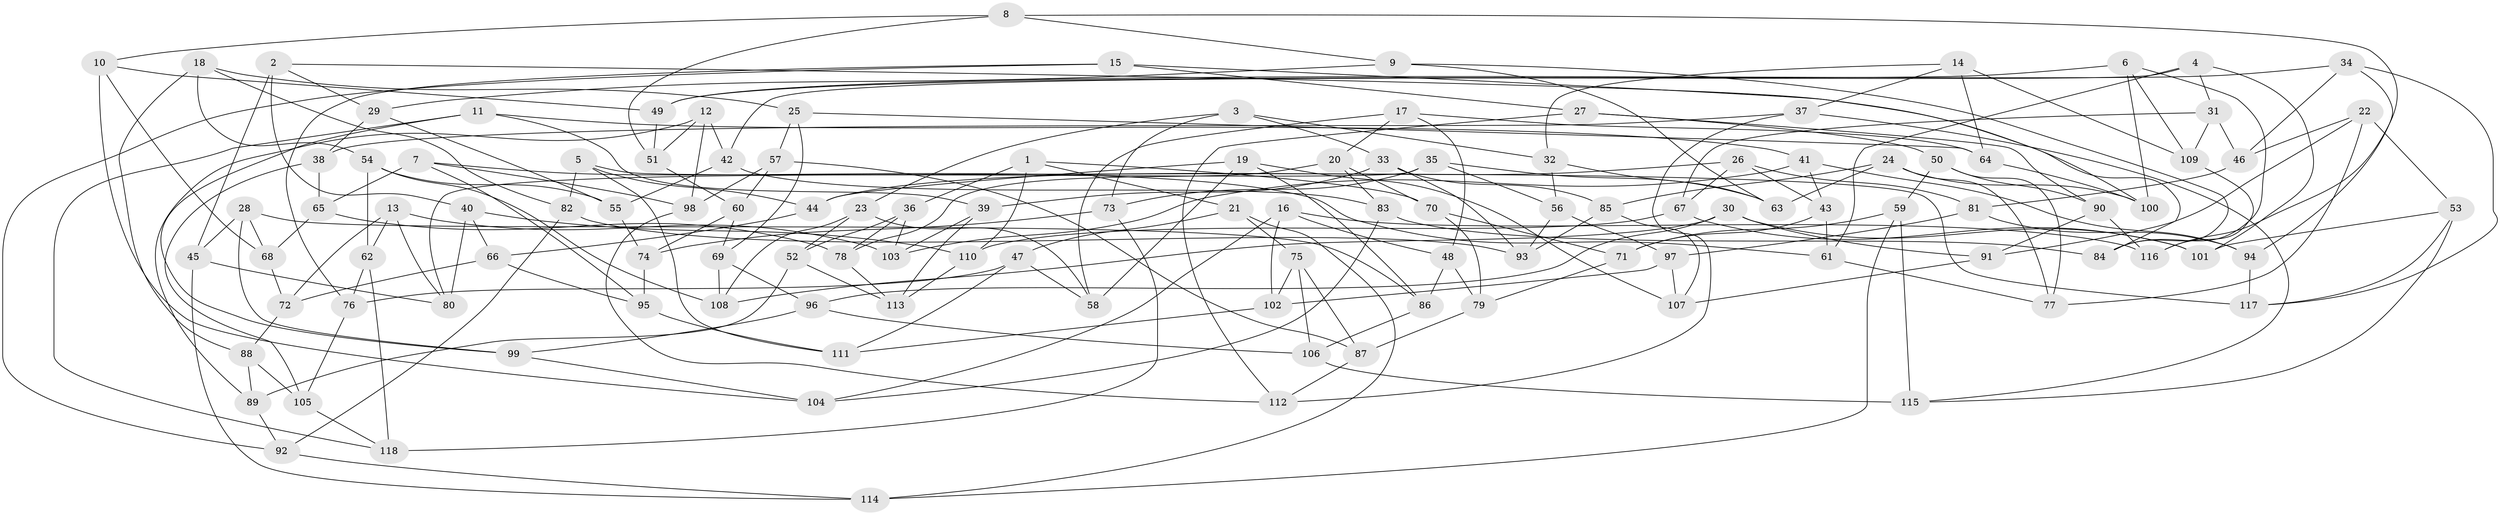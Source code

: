 // Generated by graph-tools (version 1.1) at 2025/56/03/09/25 04:56:26]
// undirected, 118 vertices, 236 edges
graph export_dot {
graph [start="1"]
  node [color=gray90,style=filled];
  1;
  2;
  3;
  4;
  5;
  6;
  7;
  8;
  9;
  10;
  11;
  12;
  13;
  14;
  15;
  16;
  17;
  18;
  19;
  20;
  21;
  22;
  23;
  24;
  25;
  26;
  27;
  28;
  29;
  30;
  31;
  32;
  33;
  34;
  35;
  36;
  37;
  38;
  39;
  40;
  41;
  42;
  43;
  44;
  45;
  46;
  47;
  48;
  49;
  50;
  51;
  52;
  53;
  54;
  55;
  56;
  57;
  58;
  59;
  60;
  61;
  62;
  63;
  64;
  65;
  66;
  67;
  68;
  69;
  70;
  71;
  72;
  73;
  74;
  75;
  76;
  77;
  78;
  79;
  80;
  81;
  82;
  83;
  84;
  85;
  86;
  87;
  88;
  89;
  90;
  91;
  92;
  93;
  94;
  95;
  96;
  97;
  98;
  99;
  100;
  101;
  102;
  103;
  104;
  105;
  106;
  107;
  108;
  109;
  110;
  111;
  112;
  113;
  114;
  115;
  116;
  117;
  118;
  1 -- 21;
  1 -- 70;
  1 -- 36;
  1 -- 110;
  2 -- 29;
  2 -- 84;
  2 -- 40;
  2 -- 45;
  3 -- 32;
  3 -- 23;
  3 -- 33;
  3 -- 73;
  4 -- 31;
  4 -- 42;
  4 -- 101;
  4 -- 61;
  5 -- 117;
  5 -- 44;
  5 -- 82;
  5 -- 111;
  6 -- 49;
  6 -- 109;
  6 -- 100;
  6 -- 84;
  7 -- 95;
  7 -- 61;
  7 -- 98;
  7 -- 65;
  8 -- 9;
  8 -- 51;
  8 -- 116;
  8 -- 10;
  9 -- 29;
  9 -- 84;
  9 -- 63;
  10 -- 68;
  10 -- 104;
  10 -- 49;
  11 -- 39;
  11 -- 41;
  11 -- 118;
  11 -- 99;
  12 -- 98;
  12 -- 42;
  12 -- 51;
  12 -- 89;
  13 -- 62;
  13 -- 72;
  13 -- 103;
  13 -- 80;
  14 -- 64;
  14 -- 37;
  14 -- 109;
  14 -- 32;
  15 -- 92;
  15 -- 76;
  15 -- 100;
  15 -- 27;
  16 -- 104;
  16 -- 116;
  16 -- 102;
  16 -- 48;
  17 -- 58;
  17 -- 64;
  17 -- 48;
  17 -- 20;
  18 -- 88;
  18 -- 82;
  18 -- 25;
  18 -- 54;
  19 -- 86;
  19 -- 58;
  19 -- 44;
  19 -- 107;
  20 -- 70;
  20 -- 78;
  20 -- 83;
  21 -- 47;
  21 -- 114;
  21 -- 75;
  22 -- 77;
  22 -- 91;
  22 -- 46;
  22 -- 53;
  23 -- 58;
  23 -- 108;
  23 -- 52;
  24 -- 85;
  24 -- 63;
  24 -- 100;
  24 -- 77;
  25 -- 57;
  25 -- 64;
  25 -- 69;
  26 -- 44;
  26 -- 67;
  26 -- 43;
  26 -- 81;
  27 -- 90;
  27 -- 50;
  27 -- 112;
  28 -- 86;
  28 -- 45;
  28 -- 99;
  28 -- 68;
  29 -- 38;
  29 -- 55;
  30 -- 108;
  30 -- 96;
  30 -- 91;
  30 -- 101;
  31 -- 46;
  31 -- 109;
  31 -- 67;
  32 -- 63;
  32 -- 56;
  33 -- 39;
  33 -- 85;
  33 -- 93;
  34 -- 49;
  34 -- 46;
  34 -- 94;
  34 -- 117;
  35 -- 56;
  35 -- 63;
  35 -- 73;
  35 -- 80;
  36 -- 78;
  36 -- 52;
  36 -- 103;
  37 -- 112;
  37 -- 38;
  37 -- 115;
  38 -- 65;
  38 -- 105;
  39 -- 103;
  39 -- 113;
  40 -- 80;
  40 -- 110;
  40 -- 66;
  41 -- 103;
  41 -- 94;
  41 -- 43;
  42 -- 55;
  42 -- 83;
  43 -- 61;
  43 -- 71;
  44 -- 66;
  45 -- 80;
  45 -- 114;
  46 -- 81;
  47 -- 76;
  47 -- 111;
  47 -- 58;
  48 -- 79;
  48 -- 86;
  49 -- 51;
  50 -- 90;
  50 -- 77;
  50 -- 59;
  51 -- 60;
  52 -- 89;
  52 -- 113;
  53 -- 101;
  53 -- 117;
  53 -- 115;
  54 -- 62;
  54 -- 55;
  54 -- 108;
  55 -- 74;
  56 -- 97;
  56 -- 93;
  57 -- 87;
  57 -- 60;
  57 -- 98;
  59 -- 114;
  59 -- 115;
  59 -- 71;
  60 -- 69;
  60 -- 74;
  61 -- 77;
  62 -- 118;
  62 -- 76;
  64 -- 100;
  65 -- 78;
  65 -- 68;
  66 -- 72;
  66 -- 95;
  67 -- 101;
  67 -- 110;
  68 -- 72;
  69 -- 108;
  69 -- 96;
  70 -- 79;
  70 -- 71;
  71 -- 79;
  72 -- 88;
  73 -- 118;
  73 -- 74;
  74 -- 95;
  75 -- 106;
  75 -- 102;
  75 -- 87;
  76 -- 105;
  78 -- 113;
  79 -- 87;
  81 -- 94;
  81 -- 97;
  82 -- 92;
  82 -- 93;
  83 -- 104;
  83 -- 84;
  85 -- 93;
  85 -- 107;
  86 -- 106;
  87 -- 112;
  88 -- 89;
  88 -- 105;
  89 -- 92;
  90 -- 116;
  90 -- 91;
  91 -- 107;
  92 -- 114;
  94 -- 117;
  95 -- 111;
  96 -- 106;
  96 -- 99;
  97 -- 102;
  97 -- 107;
  98 -- 112;
  99 -- 104;
  102 -- 111;
  105 -- 118;
  106 -- 115;
  109 -- 116;
  110 -- 113;
}
